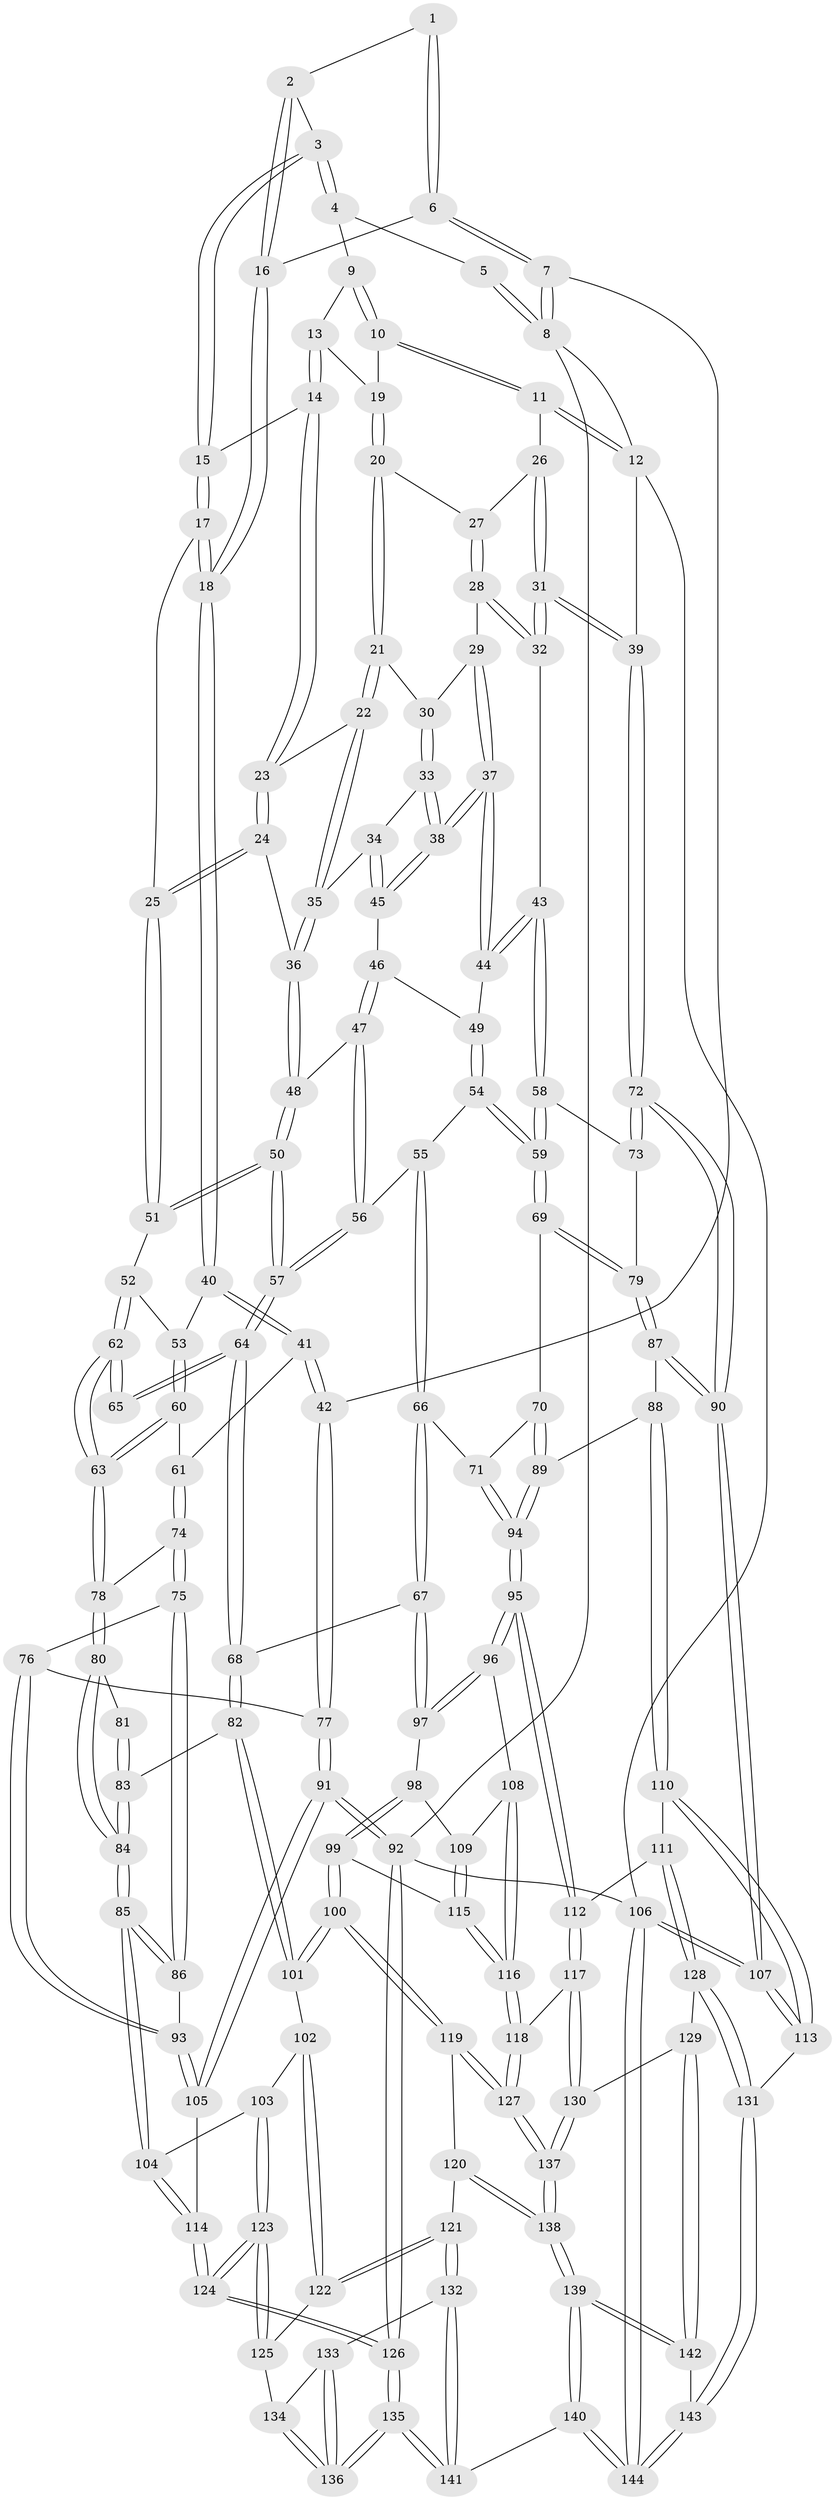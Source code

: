 // Generated by graph-tools (version 1.1) at 2025/03/03/09/25 03:03:29]
// undirected, 144 vertices, 357 edges
graph export_dot {
graph [start="1"]
  node [color=gray90,style=filled];
  1 [pos="+0.06665428919249139+0"];
  2 [pos="+0.21292448580005935+0.047903686821592045"];
  3 [pos="+0.42874909604512446+0"];
  4 [pos="+0.43485590956764675+0"];
  5 [pos="+0.053166703212453946+0"];
  6 [pos="+0.13141313775622018+0.16640870609799638"];
  7 [pos="+0+0.24325106783883482"];
  8 [pos="+0+0"];
  9 [pos="+0.6343160364054597+0"];
  10 [pos="+1+0"];
  11 [pos="+1+0"];
  12 [pos="+1+0"];
  13 [pos="+0.6780476153425165+0.06174257263852399"];
  14 [pos="+0.6116523906894084+0.12168978097843643"];
  15 [pos="+0.43226742294629206+0.019648100124899138"];
  16 [pos="+0.208061327466369+0.17521945755773066"];
  17 [pos="+0.3518000493955415+0.18174106551737734"];
  18 [pos="+0.274670356005482+0.20861322158519086"];
  19 [pos="+0.7734931042815856+0.08503531630699997"];
  20 [pos="+0.7925227485014879+0.16350794883577388"];
  21 [pos="+0.7598676797192346+0.2047884142354666"];
  22 [pos="+0.6761537858659414+0.22620762603871783"];
  23 [pos="+0.615298768420316+0.16228383840199645"];
  24 [pos="+0.5057068168030578+0.246398770609251"];
  25 [pos="+0.45108582228553773+0.2574668702685113"];
  26 [pos="+0.9236135581239733+0.15686627001139783"];
  27 [pos="+0.8905788710229672+0.184083680419071"];
  28 [pos="+0.8983795393547247+0.26428519793877087"];
  29 [pos="+0.8512818552527175+0.2759042562115167"];
  30 [pos="+0.7740521745041384+0.2350333878072279"];
  31 [pos="+1+0.3732975084278196"];
  32 [pos="+0.953488381498589+0.33544663452287715"];
  33 [pos="+0.7786232214532536+0.29760566348249545"];
  34 [pos="+0.695623471621537+0.2894002122615815"];
  35 [pos="+0.6700162013210123+0.2569059318741747"];
  36 [pos="+0.6178003857490629+0.3126126826001473"];
  37 [pos="+0.7925588594492115+0.3350535661130573"];
  38 [pos="+0.7923344112106584+0.3346035579143559"];
  39 [pos="+1+0.41667363118025097"];
  40 [pos="+0.26614101136296253+0.2556247355281541"];
  41 [pos="+0.07088638983876802+0.40764024233699475"];
  42 [pos="+0+0.34557378870142075"];
  43 [pos="+0.8373802967683994+0.39768085930200925"];
  44 [pos="+0.7928284635678895+0.36572693672128315"];
  45 [pos="+0.6968750434962829+0.2920510263135879"];
  46 [pos="+0.705946063253753+0.32133523658347196"];
  47 [pos="+0.6641461362607232+0.3843993225569401"];
  48 [pos="+0.615535953199689+0.3317199717478135"];
  49 [pos="+0.7642807731299026+0.37234398655231843"];
  50 [pos="+0.5263492100994921+0.40134971826605514"];
  51 [pos="+0.4555130130617581+0.28210849457041937"];
  52 [pos="+0.3929812789101058+0.3976615822676173"];
  53 [pos="+0.2775741665085871+0.3444580873359208"];
  54 [pos="+0.713296205034243+0.40773449650135873"];
  55 [pos="+0.6855823617459916+0.4076354390512707"];
  56 [pos="+0.6684835119277158+0.3936099527962764"];
  57 [pos="+0.5229908907931646+0.4666754798204902"];
  58 [pos="+0.8379475601957315+0.4441742883644479"];
  59 [pos="+0.7621065112861856+0.5072492920353869"];
  60 [pos="+0.2519477124055223+0.4500992129562364"];
  61 [pos="+0.10838809759538015+0.43482116536922416"];
  62 [pos="+0.3983192911369854+0.4148075615405807"];
  63 [pos="+0.27294747165611705+0.49013511327716824"];
  64 [pos="+0.5189800239140122+0.48167791404294724"];
  65 [pos="+0.46847539957398365+0.47874111522687"];
  66 [pos="+0.6250552438462709+0.5688939683839294"];
  67 [pos="+0.5905866073011827+0.5767199638546877"];
  68 [pos="+0.5682429093785103+0.5588152434905067"];
  69 [pos="+0.7486277910729761+0.5385739129544803"];
  70 [pos="+0.7309731428438778+0.5506497542619231"];
  71 [pos="+0.6309548256390104+0.5692851041615953"];
  72 [pos="+1+0.4382222010109671"];
  73 [pos="+0.8964922823403128+0.49830730378879784"];
  74 [pos="+0.12602365557019893+0.5361519215594769"];
  75 [pos="+0.11598452386730557+0.581571971200779"];
  76 [pos="+0+0.5163933099537237"];
  77 [pos="+0+0.476562369653124"];
  78 [pos="+0.2773468782163129+0.508740395850758"];
  79 [pos="+0.8681006172313007+0.5809010082711482"];
  80 [pos="+0.2820097089606531+0.5193215754153182"];
  81 [pos="+0.43807262272218156+0.4948317551563612"];
  82 [pos="+0.37426994608634745+0.6388308548415924"];
  83 [pos="+0.37200629187734224+0.63735412591811"];
  84 [pos="+0.2817078814245615+0.6081026125177521"];
  85 [pos="+0.22324651384424915+0.6608841184824793"];
  86 [pos="+0.14949892917088628+0.6516957271940708"];
  87 [pos="+0.8790438882887159+0.6081377553430782"];
  88 [pos="+0.8471918469402383+0.6796423770664748"];
  89 [pos="+0.8027228043510826+0.6858334361307428"];
  90 [pos="+1+0.6147966203657896"];
  91 [pos="+0+0.9365742141133186"];
  92 [pos="+0+1"];
  93 [pos="+0.09377321067201065+0.6877346271861895"];
  94 [pos="+0.761206490264932+0.715394045214398"];
  95 [pos="+0.7536556808903966+0.7282145524392581"];
  96 [pos="+0.7337872395706515+0.7367511810672971"];
  97 [pos="+0.5862013684444256+0.6060515060938023"];
  98 [pos="+0.5778938379216454+0.641037943185813"];
  99 [pos="+0.5380307521611699+0.7408095452691446"];
  100 [pos="+0.5261728297136645+0.7527808859310692"];
  101 [pos="+0.4163771123521761+0.7192295317648527"];
  102 [pos="+0.3605305640124616+0.775489830880667"];
  103 [pos="+0.26138700029746326+0.7629045730015813"];
  104 [pos="+0.2382868212856463+0.7278180946344821"];
  105 [pos="+0.0551967745659223+0.740287726473514"];
  106 [pos="+1+1"];
  107 [pos="+1+0.7380527084383524"];
  108 [pos="+0.7334550862346517+0.7369617688933603"];
  109 [pos="+0.6974879530458277+0.7394527787092745"];
  110 [pos="+0.9293262756028593+0.7701937894280004"];
  111 [pos="+0.866932074208635+0.8103429638223146"];
  112 [pos="+0.7966183972443438+0.8092410930960954"];
  113 [pos="+1+0.7912250414505329"];
  114 [pos="+0.1454760164289028+0.8074806560563844"];
  115 [pos="+0.6372212622442439+0.7682141649689603"];
  116 [pos="+0.68932984714256+0.8521310502059274"];
  117 [pos="+0.7615621217604577+0.8631996828832889"];
  118 [pos="+0.6897153746506596+0.8573213429811732"];
  119 [pos="+0.522508425835446+0.8318147818470253"];
  120 [pos="+0.5131756258266551+0.8475464908680332"];
  121 [pos="+0.48727155321582816+0.8647183349494328"];
  122 [pos="+0.3759643621810889+0.8545552905716222"];
  123 [pos="+0.24964389332271278+0.8784010972345786"];
  124 [pos="+0.17418267386269226+0.9815862011596602"];
  125 [pos="+0.36981763287065994+0.8606854168129755"];
  126 [pos="+0.026713273293729845+1"];
  127 [pos="+0.667032176835447+0.8799373287049698"];
  128 [pos="+0.8472401299648591+0.9223103225142978"];
  129 [pos="+0.8222081046877293+0.921199079793816"];
  130 [pos="+0.7876025962174723+0.9018136655308265"];
  131 [pos="+0.9063589586412529+0.9614216324970823"];
  132 [pos="+0.47192251867644436+0.90545051712014"];
  133 [pos="+0.4311711259324462+0.9489642890526592"];
  134 [pos="+0.36969036623160306+0.8820266047526218"];
  135 [pos="+0.2502498123964177+1"];
  136 [pos="+0.33481525801925394+1"];
  137 [pos="+0.6604164321685125+1"];
  138 [pos="+0.6409287962372243+1"];
  139 [pos="+0.6406520438446834+1"];
  140 [pos="+0.6258890966273322+1"];
  141 [pos="+0.5959018671522874+1"];
  142 [pos="+0.7864720885126943+0.9789778976542618"];
  143 [pos="+0.9189991583964415+1"];
  144 [pos="+1+1"];
  1 -- 2;
  1 -- 6;
  1 -- 6;
  2 -- 3;
  2 -- 16;
  2 -- 16;
  3 -- 4;
  3 -- 4;
  3 -- 15;
  3 -- 15;
  4 -- 5;
  4 -- 9;
  5 -- 8;
  5 -- 8;
  6 -- 7;
  6 -- 7;
  6 -- 16;
  7 -- 8;
  7 -- 8;
  7 -- 42;
  8 -- 12;
  8 -- 92;
  9 -- 10;
  9 -- 10;
  9 -- 13;
  10 -- 11;
  10 -- 11;
  10 -- 19;
  11 -- 12;
  11 -- 12;
  11 -- 26;
  12 -- 39;
  12 -- 106;
  13 -- 14;
  13 -- 14;
  13 -- 19;
  14 -- 15;
  14 -- 23;
  14 -- 23;
  15 -- 17;
  15 -- 17;
  16 -- 18;
  16 -- 18;
  17 -- 18;
  17 -- 18;
  17 -- 25;
  18 -- 40;
  18 -- 40;
  19 -- 20;
  19 -- 20;
  20 -- 21;
  20 -- 21;
  20 -- 27;
  21 -- 22;
  21 -- 22;
  21 -- 30;
  22 -- 23;
  22 -- 35;
  22 -- 35;
  23 -- 24;
  23 -- 24;
  24 -- 25;
  24 -- 25;
  24 -- 36;
  25 -- 51;
  25 -- 51;
  26 -- 27;
  26 -- 31;
  26 -- 31;
  27 -- 28;
  27 -- 28;
  28 -- 29;
  28 -- 32;
  28 -- 32;
  29 -- 30;
  29 -- 37;
  29 -- 37;
  30 -- 33;
  30 -- 33;
  31 -- 32;
  31 -- 32;
  31 -- 39;
  31 -- 39;
  32 -- 43;
  33 -- 34;
  33 -- 38;
  33 -- 38;
  34 -- 35;
  34 -- 45;
  34 -- 45;
  35 -- 36;
  35 -- 36;
  36 -- 48;
  36 -- 48;
  37 -- 38;
  37 -- 38;
  37 -- 44;
  37 -- 44;
  38 -- 45;
  38 -- 45;
  39 -- 72;
  39 -- 72;
  40 -- 41;
  40 -- 41;
  40 -- 53;
  41 -- 42;
  41 -- 42;
  41 -- 61;
  42 -- 77;
  42 -- 77;
  43 -- 44;
  43 -- 44;
  43 -- 58;
  43 -- 58;
  44 -- 49;
  45 -- 46;
  46 -- 47;
  46 -- 47;
  46 -- 49;
  47 -- 48;
  47 -- 56;
  47 -- 56;
  48 -- 50;
  48 -- 50;
  49 -- 54;
  49 -- 54;
  50 -- 51;
  50 -- 51;
  50 -- 57;
  50 -- 57;
  51 -- 52;
  52 -- 53;
  52 -- 62;
  52 -- 62;
  53 -- 60;
  53 -- 60;
  54 -- 55;
  54 -- 59;
  54 -- 59;
  55 -- 56;
  55 -- 66;
  55 -- 66;
  56 -- 57;
  56 -- 57;
  57 -- 64;
  57 -- 64;
  58 -- 59;
  58 -- 59;
  58 -- 73;
  59 -- 69;
  59 -- 69;
  60 -- 61;
  60 -- 63;
  60 -- 63;
  61 -- 74;
  61 -- 74;
  62 -- 63;
  62 -- 63;
  62 -- 65;
  62 -- 65;
  63 -- 78;
  63 -- 78;
  64 -- 65;
  64 -- 65;
  64 -- 68;
  64 -- 68;
  66 -- 67;
  66 -- 67;
  66 -- 71;
  67 -- 68;
  67 -- 97;
  67 -- 97;
  68 -- 82;
  68 -- 82;
  69 -- 70;
  69 -- 79;
  69 -- 79;
  70 -- 71;
  70 -- 89;
  70 -- 89;
  71 -- 94;
  71 -- 94;
  72 -- 73;
  72 -- 73;
  72 -- 90;
  72 -- 90;
  73 -- 79;
  74 -- 75;
  74 -- 75;
  74 -- 78;
  75 -- 76;
  75 -- 86;
  75 -- 86;
  76 -- 77;
  76 -- 93;
  76 -- 93;
  77 -- 91;
  77 -- 91;
  78 -- 80;
  78 -- 80;
  79 -- 87;
  79 -- 87;
  80 -- 81;
  80 -- 84;
  80 -- 84;
  81 -- 83;
  81 -- 83;
  82 -- 83;
  82 -- 101;
  82 -- 101;
  83 -- 84;
  83 -- 84;
  84 -- 85;
  84 -- 85;
  85 -- 86;
  85 -- 86;
  85 -- 104;
  85 -- 104;
  86 -- 93;
  87 -- 88;
  87 -- 90;
  87 -- 90;
  88 -- 89;
  88 -- 110;
  88 -- 110;
  89 -- 94;
  89 -- 94;
  90 -- 107;
  90 -- 107;
  91 -- 92;
  91 -- 92;
  91 -- 105;
  91 -- 105;
  92 -- 126;
  92 -- 126;
  92 -- 106;
  93 -- 105;
  93 -- 105;
  94 -- 95;
  94 -- 95;
  95 -- 96;
  95 -- 96;
  95 -- 112;
  95 -- 112;
  96 -- 97;
  96 -- 97;
  96 -- 108;
  97 -- 98;
  98 -- 99;
  98 -- 99;
  98 -- 109;
  99 -- 100;
  99 -- 100;
  99 -- 115;
  100 -- 101;
  100 -- 101;
  100 -- 119;
  100 -- 119;
  101 -- 102;
  102 -- 103;
  102 -- 122;
  102 -- 122;
  103 -- 104;
  103 -- 123;
  103 -- 123;
  104 -- 114;
  104 -- 114;
  105 -- 114;
  106 -- 107;
  106 -- 107;
  106 -- 144;
  106 -- 144;
  107 -- 113;
  107 -- 113;
  108 -- 109;
  108 -- 116;
  108 -- 116;
  109 -- 115;
  109 -- 115;
  110 -- 111;
  110 -- 113;
  110 -- 113;
  111 -- 112;
  111 -- 128;
  111 -- 128;
  112 -- 117;
  112 -- 117;
  113 -- 131;
  114 -- 124;
  114 -- 124;
  115 -- 116;
  115 -- 116;
  116 -- 118;
  116 -- 118;
  117 -- 118;
  117 -- 130;
  117 -- 130;
  118 -- 127;
  118 -- 127;
  119 -- 120;
  119 -- 127;
  119 -- 127;
  120 -- 121;
  120 -- 138;
  120 -- 138;
  121 -- 122;
  121 -- 122;
  121 -- 132;
  121 -- 132;
  122 -- 125;
  123 -- 124;
  123 -- 124;
  123 -- 125;
  123 -- 125;
  124 -- 126;
  124 -- 126;
  125 -- 134;
  126 -- 135;
  126 -- 135;
  127 -- 137;
  127 -- 137;
  128 -- 129;
  128 -- 131;
  128 -- 131;
  129 -- 130;
  129 -- 142;
  129 -- 142;
  130 -- 137;
  130 -- 137;
  131 -- 143;
  131 -- 143;
  132 -- 133;
  132 -- 141;
  132 -- 141;
  133 -- 134;
  133 -- 136;
  133 -- 136;
  134 -- 136;
  134 -- 136;
  135 -- 136;
  135 -- 136;
  135 -- 141;
  135 -- 141;
  137 -- 138;
  137 -- 138;
  138 -- 139;
  138 -- 139;
  139 -- 140;
  139 -- 140;
  139 -- 142;
  139 -- 142;
  140 -- 141;
  140 -- 144;
  140 -- 144;
  142 -- 143;
  143 -- 144;
  143 -- 144;
}
